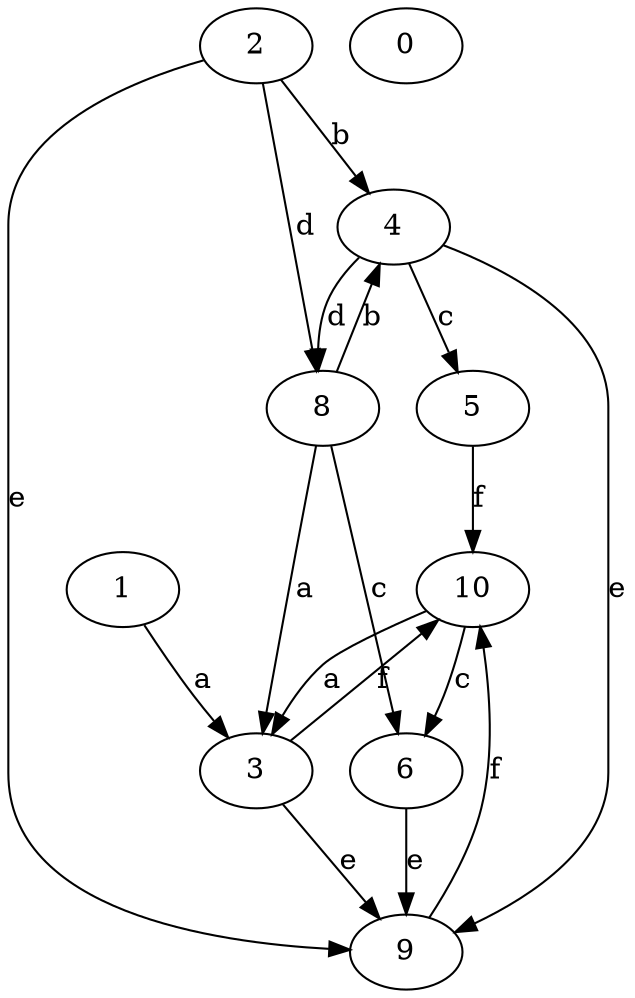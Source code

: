strict digraph  {
2;
3;
0;
4;
5;
1;
6;
8;
9;
10;
2 -> 4  [label=b];
2 -> 8  [label=d];
2 -> 9  [label=e];
3 -> 9  [label=e];
3 -> 10  [label=f];
4 -> 5  [label=c];
4 -> 8  [label=d];
4 -> 9  [label=e];
5 -> 10  [label=f];
1 -> 3  [label=a];
6 -> 9  [label=e];
8 -> 3  [label=a];
8 -> 4  [label=b];
8 -> 6  [label=c];
9 -> 10  [label=f];
10 -> 3  [label=a];
10 -> 6  [label=c];
}
